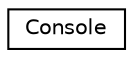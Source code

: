 digraph "Graphical Class Hierarchy"
{
  edge [fontname="Helvetica",fontsize="10",labelfontname="Helvetica",labelfontsize="10"];
  node [fontname="Helvetica",fontsize="10",shape=record];
  rankdir="LR";
  Node0 [label="Console",height=0.2,width=0.4,color="black", fillcolor="white", style="filled",URL="$classaworx_1_1lib_1_1system_1_1Console.html"];
}
